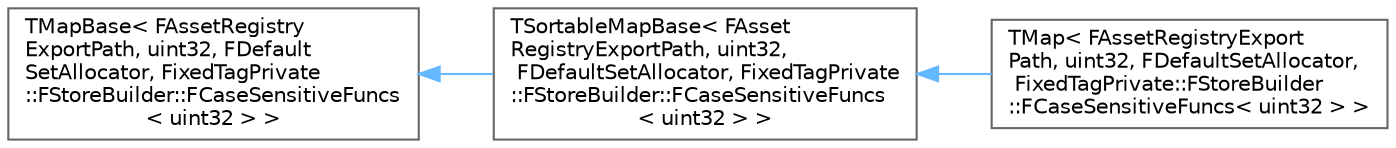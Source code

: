 digraph "Graphical Class Hierarchy"
{
 // INTERACTIVE_SVG=YES
 // LATEX_PDF_SIZE
  bgcolor="transparent";
  edge [fontname=Helvetica,fontsize=10,labelfontname=Helvetica,labelfontsize=10];
  node [fontname=Helvetica,fontsize=10,shape=box,height=0.2,width=0.4];
  rankdir="LR";
  Node0 [id="Node000000",label="TMapBase\< FAssetRegistry\lExportPath, uint32, FDefault\lSetAllocator, FixedTagPrivate\l::FStoreBuilder::FCaseSensitiveFuncs\l\< uint32 \> \>",height=0.2,width=0.4,color="grey40", fillcolor="white", style="filled",URL="$d8/dad/classTMapBase.html",tooltip=" "];
  Node0 -> Node1 [id="edge6536_Node000000_Node000001",dir="back",color="steelblue1",style="solid",tooltip=" "];
  Node1 [id="Node000001",label="TSortableMapBase\< FAsset\lRegistryExportPath, uint32,\l FDefaultSetAllocator, FixedTagPrivate\l::FStoreBuilder::FCaseSensitiveFuncs\l\< uint32 \> \>",height=0.2,width=0.4,color="grey40", fillcolor="white", style="filled",URL="$de/df5/classTSortableMapBase.html",tooltip=" "];
  Node1 -> Node2 [id="edge6537_Node000001_Node000002",dir="back",color="steelblue1",style="solid",tooltip=" "];
  Node2 [id="Node000002",label="TMap\< FAssetRegistryExport\lPath, uint32, FDefaultSetAllocator,\l FixedTagPrivate::FStoreBuilder\l::FCaseSensitiveFuncs\< uint32 \> \>",height=0.2,width=0.4,color="grey40", fillcolor="white", style="filled",URL="$d8/da9/classTMap.html",tooltip=" "];
}
